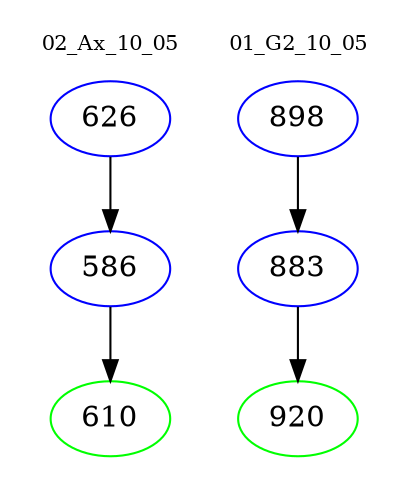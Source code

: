 digraph{
subgraph cluster_0 {
color = white
label = "02_Ax_10_05";
fontsize=10;
T0_626 [label="626", color="blue"]
T0_626 -> T0_586 [color="black"]
T0_586 [label="586", color="blue"]
T0_586 -> T0_610 [color="black"]
T0_610 [label="610", color="green"]
}
subgraph cluster_1 {
color = white
label = "01_G2_10_05";
fontsize=10;
T1_898 [label="898", color="blue"]
T1_898 -> T1_883 [color="black"]
T1_883 [label="883", color="blue"]
T1_883 -> T1_920 [color="black"]
T1_920 [label="920", color="green"]
}
}
